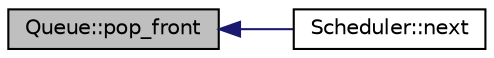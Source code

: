 digraph "Queue::pop_front"
{
  bgcolor="transparent";
  edge [fontname="Helvetica",fontsize="10",labelfontname="Helvetica",labelfontsize="10"];
  node [fontname="Helvetica",fontsize="10",shape=record];
  rankdir="LR";
  Node1 [label="Queue::pop_front",height=0.2,width=0.4,color="black", fillcolor="grey75", style="filled", fontcolor="black"];
  Node1 -> Node2 [dir="back",color="midnightblue",fontsize="10",style="solid",fontname="Helvetica"];
  Node2 [label="Scheduler::next",height=0.2,width=0.4,color="black",URL="$classScheduler.html#a421305b508255fdaf854a02d4c324aaf",tooltip="helper function stop the execution of the current thread and switch to next one "];
}
